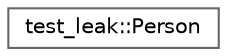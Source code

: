 digraph "类继承关系图"
{
 // LATEX_PDF_SIZE
  bgcolor="transparent";
  edge [fontname=Helvetica,fontsize=10,labelfontname=Helvetica,labelfontsize=10];
  node [fontname=Helvetica,fontsize=10,shape=box,height=0.2,width=0.4];
  rankdir="LR";
  Node0 [id="Node000000",label="test_leak::Person",height=0.2,width=0.4,color="grey40", fillcolor="white", style="filled",URL="$structtest__leak_1_1_person.html",tooltip=" "];
}
